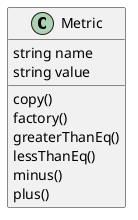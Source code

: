 @startuml

class "Metric" as Model {
 string name
 string value

 copy()
 factory()
 greaterThanEq()
 lessThanEq()
 minus()
 plus()
 
}



@enduml
